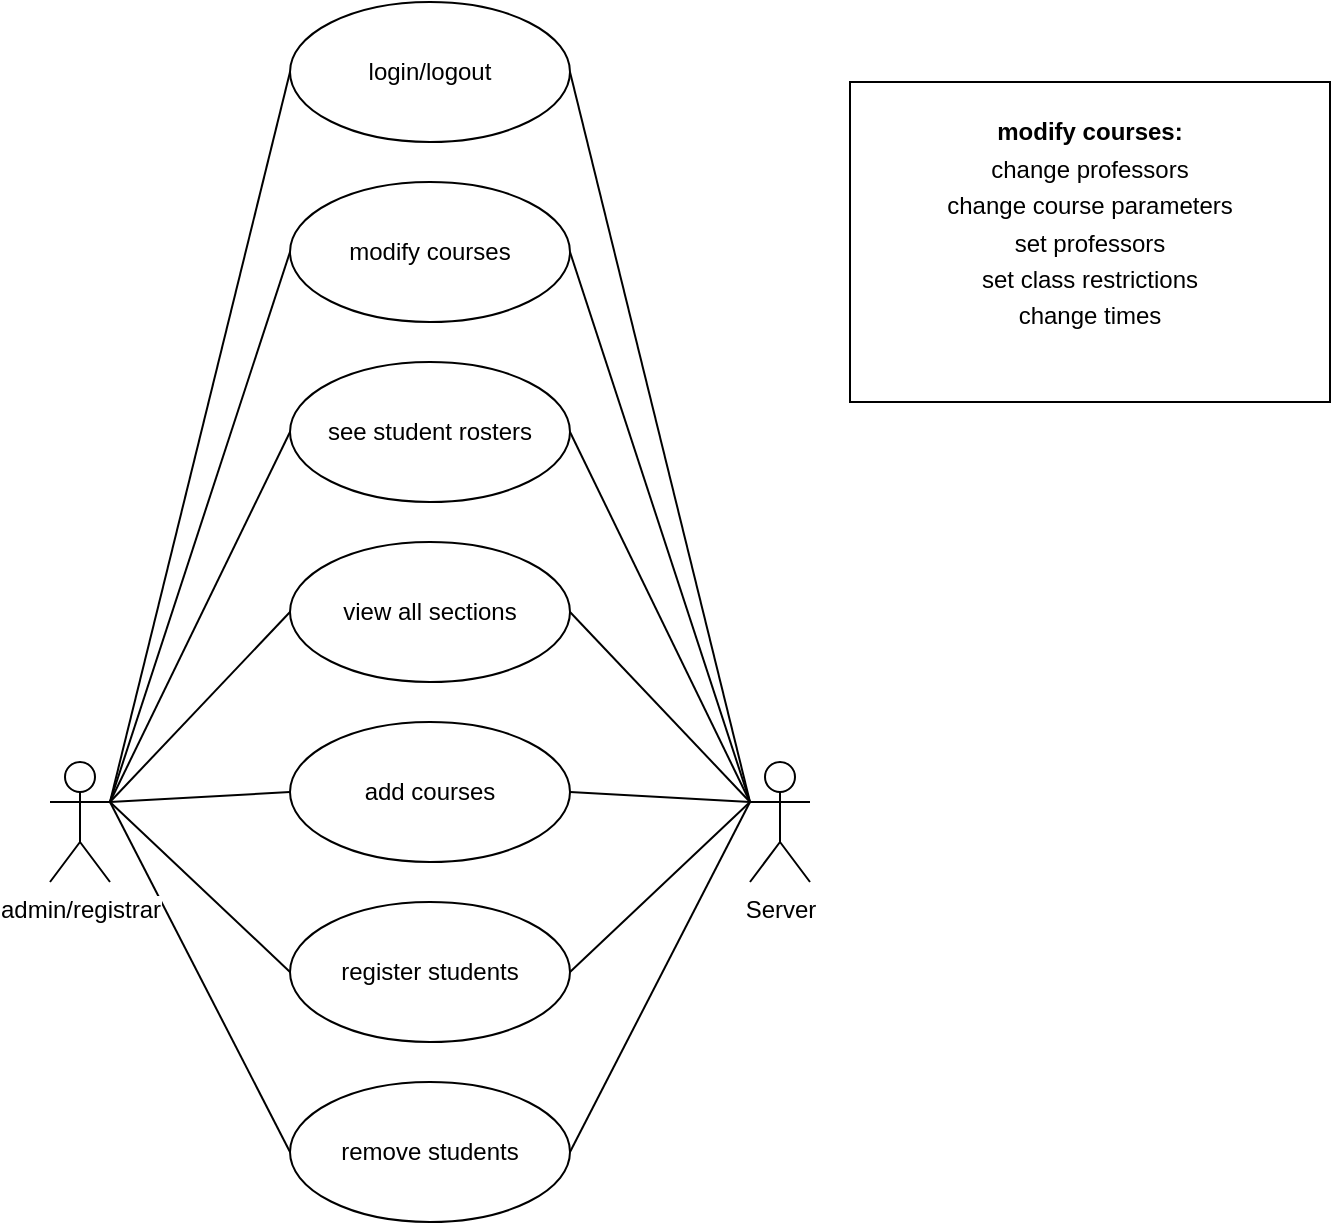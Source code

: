 <mxfile version="10.8.0" type="device"><diagram id="Bu3sosyZfvgvjL1ZP9H7" name="Page-1"><mxGraphModel dx="1394" dy="864" grid="1" gridSize="10" guides="1" tooltips="1" connect="1" arrows="1" fold="1" page="1" pageScale="1" pageWidth="850" pageHeight="1100" math="0" shadow="0"><root><mxCell id="0"/><mxCell id="1" parent="0"/><mxCell id="QW3LzsF9R9hIdQXK662B-12" style="rounded=0;orthogonalLoop=1;jettySize=auto;html=1;exitX=1;exitY=0.333;exitDx=0;exitDy=0;exitPerimeter=0;entryX=0;entryY=0.5;entryDx=0;entryDy=0;endArrow=none;endFill=0;" parent="1" source="QW3LzsF9R9hIdQXK662B-1" target="QW3LzsF9R9hIdQXK662B-6" edge="1"><mxGeometry relative="1" as="geometry"/></mxCell><mxCell id="QW3LzsF9R9hIdQXK662B-13" style="edgeStyle=none;rounded=0;orthogonalLoop=1;jettySize=auto;html=1;exitX=1;exitY=0.333;exitDx=0;exitDy=0;exitPerimeter=0;entryX=0;entryY=0.5;entryDx=0;entryDy=0;endArrow=none;endFill=0;" parent="1" source="QW3LzsF9R9hIdQXK662B-1" target="QW3LzsF9R9hIdQXK662B-7" edge="1"><mxGeometry relative="1" as="geometry"/></mxCell><mxCell id="QW3LzsF9R9hIdQXK662B-14" style="edgeStyle=none;rounded=0;orthogonalLoop=1;jettySize=auto;html=1;exitX=1;exitY=0.333;exitDx=0;exitDy=0;exitPerimeter=0;entryX=0;entryY=0.5;entryDx=0;entryDy=0;endArrow=none;endFill=0;" parent="1" source="QW3LzsF9R9hIdQXK662B-1" target="QW3LzsF9R9hIdQXK662B-8" edge="1"><mxGeometry relative="1" as="geometry"/></mxCell><mxCell id="QW3LzsF9R9hIdQXK662B-15" style="edgeStyle=none;rounded=0;orthogonalLoop=1;jettySize=auto;html=1;exitX=1;exitY=0.333;exitDx=0;exitDy=0;exitPerimeter=0;entryX=0;entryY=0.5;entryDx=0;entryDy=0;endArrow=none;endFill=0;" parent="1" source="QW3LzsF9R9hIdQXK662B-1" target="QW3LzsF9R9hIdQXK662B-9" edge="1"><mxGeometry relative="1" as="geometry"/></mxCell><mxCell id="ZthjBvve6-ig6FFfTAwk-11" style="rounded=0;orthogonalLoop=1;jettySize=auto;html=1;exitX=1;exitY=0.333;exitDx=0;exitDy=0;exitPerimeter=0;entryX=0;entryY=0.5;entryDx=0;entryDy=0;endArrow=none;endFill=0;" parent="1" source="QW3LzsF9R9hIdQXK662B-1" target="ZthjBvve6-ig6FFfTAwk-5" edge="1"><mxGeometry relative="1" as="geometry"/></mxCell><mxCell id="ZthjBvve6-ig6FFfTAwk-13" style="edgeStyle=none;rounded=0;orthogonalLoop=1;jettySize=auto;html=1;exitX=1;exitY=0.333;exitDx=0;exitDy=0;exitPerimeter=0;entryX=0;entryY=0.5;entryDx=0;entryDy=0;endArrow=none;endFill=0;" parent="1" source="QW3LzsF9R9hIdQXK662B-1" target="ZthjBvve6-ig6FFfTAwk-7" edge="1"><mxGeometry relative="1" as="geometry"/></mxCell><mxCell id="ZthjBvve6-ig6FFfTAwk-15" style="edgeStyle=none;rounded=0;orthogonalLoop=1;jettySize=auto;html=1;exitX=1;exitY=0.333;exitDx=0;exitDy=0;exitPerimeter=0;entryX=0;entryY=0.5;entryDx=0;entryDy=0;endArrow=none;endFill=0;" parent="1" source="QW3LzsF9R9hIdQXK662B-1" target="ZthjBvve6-ig6FFfTAwk-8" edge="1"><mxGeometry relative="1" as="geometry"/></mxCell><mxCell id="QW3LzsF9R9hIdQXK662B-1" value="admin/registrar" style="shape=umlActor;verticalLabelPosition=bottom;labelBackgroundColor=#ffffff;verticalAlign=top;html=1;" parent="1" vertex="1"><mxGeometry x="45" y="420" width="30" height="60" as="geometry"/></mxCell><mxCell id="QW3LzsF9R9hIdQXK662B-19" style="edgeStyle=none;rounded=0;orthogonalLoop=1;jettySize=auto;html=1;exitX=1;exitY=0.5;exitDx=0;exitDy=0;entryX=0;entryY=0.333;entryDx=0;entryDy=0;entryPerimeter=0;endArrow=none;endFill=0;" parent="1" source="QW3LzsF9R9hIdQXK662B-6" target="QW3LzsF9R9hIdQXK662B-18" edge="1"><mxGeometry relative="1" as="geometry"/></mxCell><mxCell id="QW3LzsF9R9hIdQXK662B-6" value="login/logout" style="ellipse;whiteSpace=wrap;html=1;" parent="1" vertex="1"><mxGeometry x="165" y="40" width="140" height="70" as="geometry"/></mxCell><mxCell id="QW3LzsF9R9hIdQXK662B-20" style="edgeStyle=none;rounded=0;orthogonalLoop=1;jettySize=auto;html=1;exitX=1;exitY=0.5;exitDx=0;exitDy=0;entryX=0;entryY=0.333;entryDx=0;entryDy=0;entryPerimeter=0;endArrow=none;endFill=0;" parent="1" source="QW3LzsF9R9hIdQXK662B-7" target="QW3LzsF9R9hIdQXK662B-18" edge="1"><mxGeometry relative="1" as="geometry"/></mxCell><mxCell id="QW3LzsF9R9hIdQXK662B-7" value="modify courses" style="ellipse;whiteSpace=wrap;html=1;" parent="1" vertex="1"><mxGeometry x="165" y="130" width="140" height="70" as="geometry"/></mxCell><mxCell id="QW3LzsF9R9hIdQXK662B-25" style="edgeStyle=none;rounded=0;orthogonalLoop=1;jettySize=auto;html=1;exitX=1;exitY=0.5;exitDx=0;exitDy=0;entryX=0;entryY=0.333;entryDx=0;entryDy=0;entryPerimeter=0;endArrow=none;endFill=0;" parent="1" source="QW3LzsF9R9hIdQXK662B-8" target="QW3LzsF9R9hIdQXK662B-18" edge="1"><mxGeometry relative="1" as="geometry"/></mxCell><mxCell id="QW3LzsF9R9hIdQXK662B-8" value="see student rosters" style="ellipse;whiteSpace=wrap;html=1;" parent="1" vertex="1"><mxGeometry x="165" y="220" width="140" height="70" as="geometry"/></mxCell><mxCell id="QW3LzsF9R9hIdQXK662B-26" style="edgeStyle=none;rounded=0;orthogonalLoop=1;jettySize=auto;html=1;exitX=1;exitY=0.5;exitDx=0;exitDy=0;entryX=0;entryY=0.333;entryDx=0;entryDy=0;entryPerimeter=0;endArrow=none;endFill=0;" parent="1" source="QW3LzsF9R9hIdQXK662B-9" target="QW3LzsF9R9hIdQXK662B-18" edge="1"><mxGeometry relative="1" as="geometry"/></mxCell><mxCell id="QW3LzsF9R9hIdQXK662B-9" value="view all sections&lt;br&gt;" style="ellipse;whiteSpace=wrap;html=1;" parent="1" vertex="1"><mxGeometry x="165" y="310" width="140" height="70" as="geometry"/></mxCell><mxCell id="QW3LzsF9R9hIdQXK662B-18" value="Server&lt;br&gt;" style="shape=umlActor;verticalLabelPosition=bottom;labelBackgroundColor=#ffffff;verticalAlign=top;html=1;" parent="1" vertex="1"><mxGeometry x="395" y="420" width="30" height="60" as="geometry"/></mxCell><mxCell id="ZthjBvve6-ig6FFfTAwk-17" style="edgeStyle=none;rounded=0;orthogonalLoop=1;jettySize=auto;html=1;exitX=1;exitY=0.5;exitDx=0;exitDy=0;entryX=0;entryY=0.333;entryDx=0;entryDy=0;entryPerimeter=0;endArrow=none;endFill=0;" parent="1" source="ZthjBvve6-ig6FFfTAwk-5" target="QW3LzsF9R9hIdQXK662B-18" edge="1"><mxGeometry relative="1" as="geometry"/></mxCell><mxCell id="ZthjBvve6-ig6FFfTAwk-5" value="add courses" style="ellipse;whiteSpace=wrap;html=1;" parent="1" vertex="1"><mxGeometry x="165" y="400" width="140" height="70" as="geometry"/></mxCell><mxCell id="ZthjBvve6-ig6FFfTAwk-19" style="edgeStyle=none;rounded=0;orthogonalLoop=1;jettySize=auto;html=1;exitX=1;exitY=0.5;exitDx=0;exitDy=0;entryX=0;entryY=0.333;entryDx=0;entryDy=0;entryPerimeter=0;endArrow=none;endFill=0;" parent="1" source="ZthjBvve6-ig6FFfTAwk-7" target="QW3LzsF9R9hIdQXK662B-18" edge="1"><mxGeometry relative="1" as="geometry"/></mxCell><mxCell id="ZthjBvve6-ig6FFfTAwk-7" value="register students" style="ellipse;whiteSpace=wrap;html=1;" parent="1" vertex="1"><mxGeometry x="165" y="490" width="140" height="70" as="geometry"/></mxCell><mxCell id="ZthjBvve6-ig6FFfTAwk-20" style="edgeStyle=none;rounded=0;orthogonalLoop=1;jettySize=auto;html=1;exitX=1;exitY=0.5;exitDx=0;exitDy=0;entryX=0;entryY=0.333;entryDx=0;entryDy=0;entryPerimeter=0;endArrow=none;endFill=0;" parent="1" source="ZthjBvve6-ig6FFfTAwk-8" target="QW3LzsF9R9hIdQXK662B-18" edge="1"><mxGeometry relative="1" as="geometry"/></mxCell><mxCell id="ZthjBvve6-ig6FFfTAwk-8" value="remove students" style="ellipse;whiteSpace=wrap;html=1;" parent="1" vertex="1"><mxGeometry x="165" y="580" width="140" height="70" as="geometry"/></mxCell><mxCell id="1qQ2wvFMx_BiBsjz_GNZ-4" value="&lt;p style=&quot;margin: 0px ; margin-top: 4px ; text-align: center&quot;&gt;&lt;br&gt;&lt;b&gt;modify courses:&lt;/b&gt;&lt;/p&gt;&lt;p style=&quot;margin: 0px ; margin-top: 4px ; text-align: center&quot;&gt;change professors&lt;/p&gt;&lt;p style=&quot;margin: 0px ; margin-top: 4px ; text-align: center&quot;&gt;change course parameters&lt;/p&gt;&lt;p style=&quot;margin: 0px ; margin-top: 4px ; text-align: center&quot;&gt;set professors&lt;/p&gt;&lt;p style=&quot;margin: 0px ; margin-top: 4px ; text-align: center&quot;&gt;set class restrictions&lt;/p&gt;&lt;p style=&quot;margin: 0px ; margin-top: 4px ; text-align: center&quot;&gt;change times&lt;/p&gt;&lt;p style=&quot;margin: 0px ; margin-top: 4px ; text-align: center&quot;&gt;&lt;br&gt;&lt;/p&gt;" style="verticalAlign=top;align=left;overflow=fill;fontSize=12;fontFamily=Helvetica;html=1;" vertex="1" parent="1"><mxGeometry x="445" y="80" width="240" height="160" as="geometry"/></mxCell></root></mxGraphModel></diagram></mxfile>